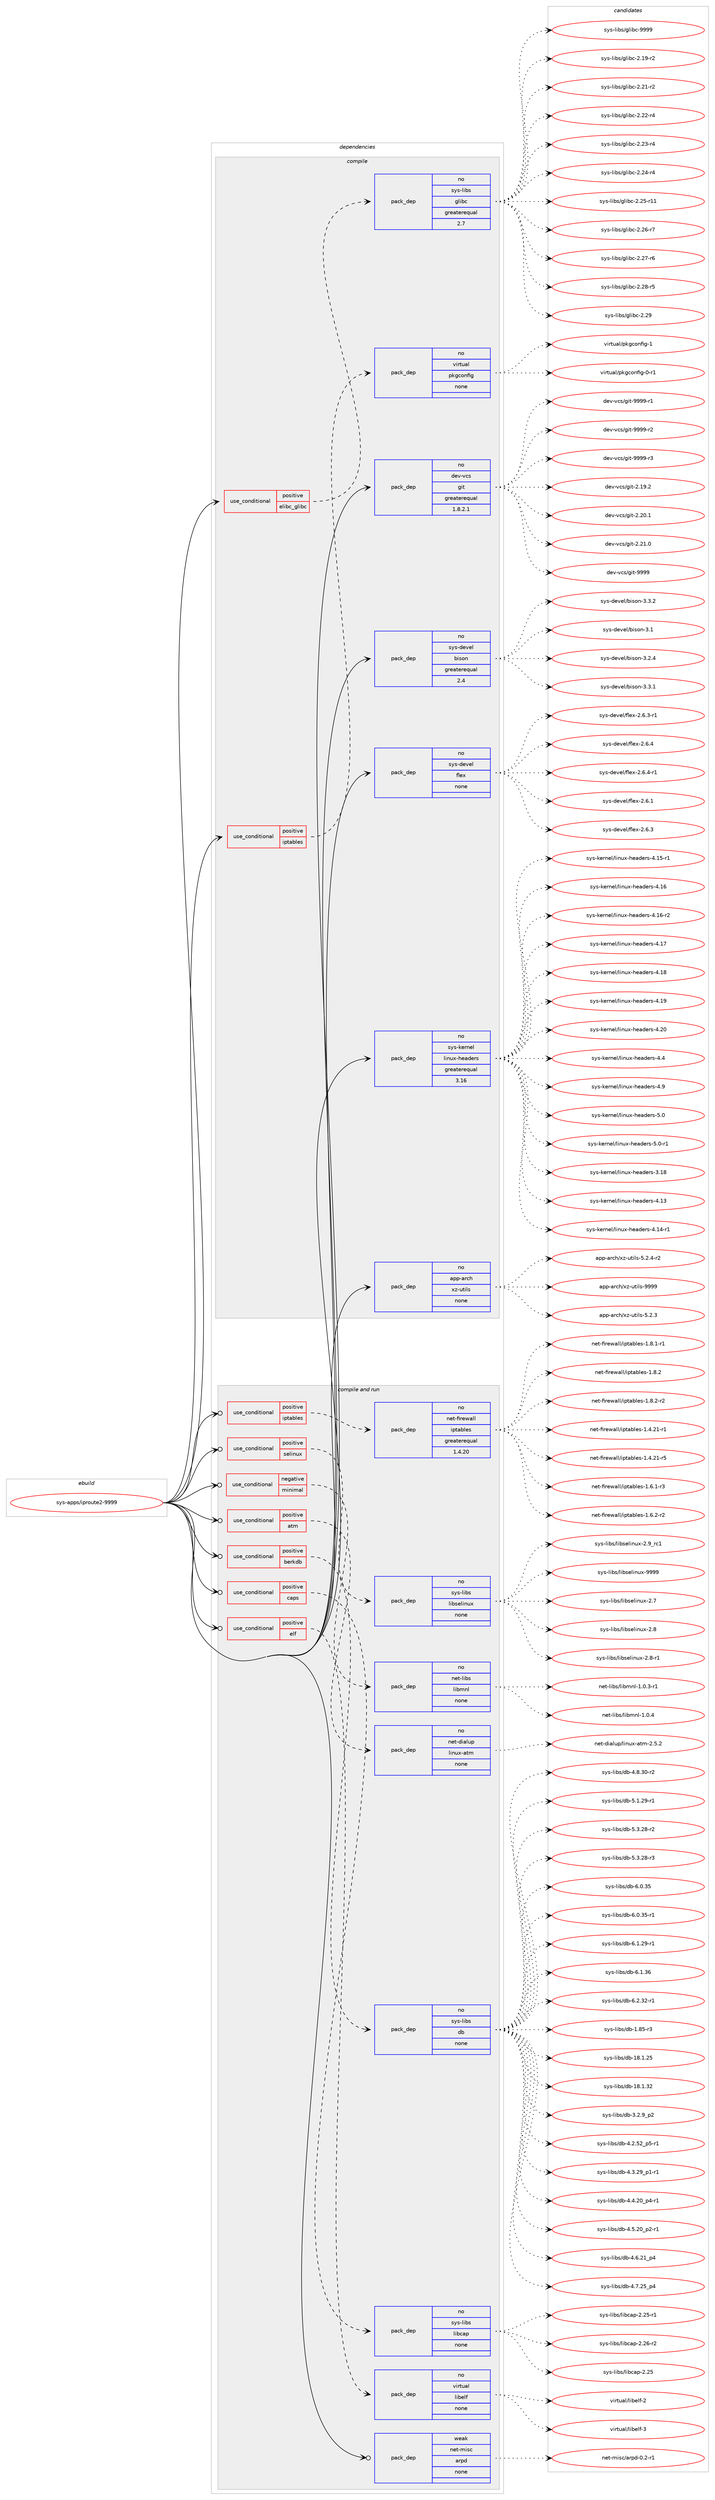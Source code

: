 digraph prolog {

# *************
# Graph options
# *************

newrank=true;
concentrate=true;
compound=true;
graph [rankdir=LR,fontname=Helvetica,fontsize=10,ranksep=1.5];#, ranksep=2.5, nodesep=0.2];
edge  [arrowhead=vee];
node  [fontname=Helvetica,fontsize=10];

# **********
# The ebuild
# **********

subgraph cluster_leftcol {
color=gray;
rank=same;
label=<<i>ebuild</i>>;
id [label="sys-apps/iproute2-9999", color=red, width=4, href="../sys-apps/iproute2-9999.svg"];
}

# ****************
# The dependencies
# ****************

subgraph cluster_midcol {
color=gray;
label=<<i>dependencies</i>>;
subgraph cluster_compile {
fillcolor="#eeeeee";
style=filled;
label=<<i>compile</i>>;
subgraph cond456356 {
dependency1711954 [label=<<TABLE BORDER="0" CELLBORDER="1" CELLSPACING="0" CELLPADDING="4"><TR><TD ROWSPAN="3" CELLPADDING="10">use_conditional</TD></TR><TR><TD>positive</TD></TR><TR><TD>elibc_glibc</TD></TR></TABLE>>, shape=none, color=red];
subgraph pack1227609 {
dependency1711955 [label=<<TABLE BORDER="0" CELLBORDER="1" CELLSPACING="0" CELLPADDING="4" WIDTH="220"><TR><TD ROWSPAN="6" CELLPADDING="30">pack_dep</TD></TR><TR><TD WIDTH="110">no</TD></TR><TR><TD>sys-libs</TD></TR><TR><TD>glibc</TD></TR><TR><TD>greaterequal</TD></TR><TR><TD>2.7</TD></TR></TABLE>>, shape=none, color=blue];
}
dependency1711954:e -> dependency1711955:w [weight=20,style="dashed",arrowhead="vee"];
}
id:e -> dependency1711954:w [weight=20,style="solid",arrowhead="vee"];
subgraph cond456357 {
dependency1711956 [label=<<TABLE BORDER="0" CELLBORDER="1" CELLSPACING="0" CELLPADDING="4"><TR><TD ROWSPAN="3" CELLPADDING="10">use_conditional</TD></TR><TR><TD>positive</TD></TR><TR><TD>iptables</TD></TR></TABLE>>, shape=none, color=red];
subgraph pack1227610 {
dependency1711957 [label=<<TABLE BORDER="0" CELLBORDER="1" CELLSPACING="0" CELLPADDING="4" WIDTH="220"><TR><TD ROWSPAN="6" CELLPADDING="30">pack_dep</TD></TR><TR><TD WIDTH="110">no</TD></TR><TR><TD>virtual</TD></TR><TR><TD>pkgconfig</TD></TR><TR><TD>none</TD></TR><TR><TD></TD></TR></TABLE>>, shape=none, color=blue];
}
dependency1711956:e -> dependency1711957:w [weight=20,style="dashed",arrowhead="vee"];
}
id:e -> dependency1711956:w [weight=20,style="solid",arrowhead="vee"];
subgraph pack1227611 {
dependency1711958 [label=<<TABLE BORDER="0" CELLBORDER="1" CELLSPACING="0" CELLPADDING="4" WIDTH="220"><TR><TD ROWSPAN="6" CELLPADDING="30">pack_dep</TD></TR><TR><TD WIDTH="110">no</TD></TR><TR><TD>app-arch</TD></TR><TR><TD>xz-utils</TD></TR><TR><TD>none</TD></TR><TR><TD></TD></TR></TABLE>>, shape=none, color=blue];
}
id:e -> dependency1711958:w [weight=20,style="solid",arrowhead="vee"];
subgraph pack1227612 {
dependency1711959 [label=<<TABLE BORDER="0" CELLBORDER="1" CELLSPACING="0" CELLPADDING="4" WIDTH="220"><TR><TD ROWSPAN="6" CELLPADDING="30">pack_dep</TD></TR><TR><TD WIDTH="110">no</TD></TR><TR><TD>dev-vcs</TD></TR><TR><TD>git</TD></TR><TR><TD>greaterequal</TD></TR><TR><TD>1.8.2.1</TD></TR></TABLE>>, shape=none, color=blue];
}
id:e -> dependency1711959:w [weight=20,style="solid",arrowhead="vee"];
subgraph pack1227613 {
dependency1711960 [label=<<TABLE BORDER="0" CELLBORDER="1" CELLSPACING="0" CELLPADDING="4" WIDTH="220"><TR><TD ROWSPAN="6" CELLPADDING="30">pack_dep</TD></TR><TR><TD WIDTH="110">no</TD></TR><TR><TD>sys-devel</TD></TR><TR><TD>bison</TD></TR><TR><TD>greaterequal</TD></TR><TR><TD>2.4</TD></TR></TABLE>>, shape=none, color=blue];
}
id:e -> dependency1711960:w [weight=20,style="solid",arrowhead="vee"];
subgraph pack1227614 {
dependency1711961 [label=<<TABLE BORDER="0" CELLBORDER="1" CELLSPACING="0" CELLPADDING="4" WIDTH="220"><TR><TD ROWSPAN="6" CELLPADDING="30">pack_dep</TD></TR><TR><TD WIDTH="110">no</TD></TR><TR><TD>sys-devel</TD></TR><TR><TD>flex</TD></TR><TR><TD>none</TD></TR><TR><TD></TD></TR></TABLE>>, shape=none, color=blue];
}
id:e -> dependency1711961:w [weight=20,style="solid",arrowhead="vee"];
subgraph pack1227615 {
dependency1711962 [label=<<TABLE BORDER="0" CELLBORDER="1" CELLSPACING="0" CELLPADDING="4" WIDTH="220"><TR><TD ROWSPAN="6" CELLPADDING="30">pack_dep</TD></TR><TR><TD WIDTH="110">no</TD></TR><TR><TD>sys-kernel</TD></TR><TR><TD>linux-headers</TD></TR><TR><TD>greaterequal</TD></TR><TR><TD>3.16</TD></TR></TABLE>>, shape=none, color=blue];
}
id:e -> dependency1711962:w [weight=20,style="solid",arrowhead="vee"];
}
subgraph cluster_compileandrun {
fillcolor="#eeeeee";
style=filled;
label=<<i>compile and run</i>>;
subgraph cond456358 {
dependency1711963 [label=<<TABLE BORDER="0" CELLBORDER="1" CELLSPACING="0" CELLPADDING="4"><TR><TD ROWSPAN="3" CELLPADDING="10">use_conditional</TD></TR><TR><TD>negative</TD></TR><TR><TD>minimal</TD></TR></TABLE>>, shape=none, color=red];
subgraph pack1227616 {
dependency1711964 [label=<<TABLE BORDER="0" CELLBORDER="1" CELLSPACING="0" CELLPADDING="4" WIDTH="220"><TR><TD ROWSPAN="6" CELLPADDING="30">pack_dep</TD></TR><TR><TD WIDTH="110">no</TD></TR><TR><TD>net-libs</TD></TR><TR><TD>libmnl</TD></TR><TR><TD>none</TD></TR><TR><TD></TD></TR></TABLE>>, shape=none, color=blue];
}
dependency1711963:e -> dependency1711964:w [weight=20,style="dashed",arrowhead="vee"];
}
id:e -> dependency1711963:w [weight=20,style="solid",arrowhead="odotvee"];
subgraph cond456359 {
dependency1711965 [label=<<TABLE BORDER="0" CELLBORDER="1" CELLSPACING="0" CELLPADDING="4"><TR><TD ROWSPAN="3" CELLPADDING="10">use_conditional</TD></TR><TR><TD>positive</TD></TR><TR><TD>atm</TD></TR></TABLE>>, shape=none, color=red];
subgraph pack1227617 {
dependency1711966 [label=<<TABLE BORDER="0" CELLBORDER="1" CELLSPACING="0" CELLPADDING="4" WIDTH="220"><TR><TD ROWSPAN="6" CELLPADDING="30">pack_dep</TD></TR><TR><TD WIDTH="110">no</TD></TR><TR><TD>net-dialup</TD></TR><TR><TD>linux-atm</TD></TR><TR><TD>none</TD></TR><TR><TD></TD></TR></TABLE>>, shape=none, color=blue];
}
dependency1711965:e -> dependency1711966:w [weight=20,style="dashed",arrowhead="vee"];
}
id:e -> dependency1711965:w [weight=20,style="solid",arrowhead="odotvee"];
subgraph cond456360 {
dependency1711967 [label=<<TABLE BORDER="0" CELLBORDER="1" CELLSPACING="0" CELLPADDING="4"><TR><TD ROWSPAN="3" CELLPADDING="10">use_conditional</TD></TR><TR><TD>positive</TD></TR><TR><TD>berkdb</TD></TR></TABLE>>, shape=none, color=red];
subgraph pack1227618 {
dependency1711968 [label=<<TABLE BORDER="0" CELLBORDER="1" CELLSPACING="0" CELLPADDING="4" WIDTH="220"><TR><TD ROWSPAN="6" CELLPADDING="30">pack_dep</TD></TR><TR><TD WIDTH="110">no</TD></TR><TR><TD>sys-libs</TD></TR><TR><TD>db</TD></TR><TR><TD>none</TD></TR><TR><TD></TD></TR></TABLE>>, shape=none, color=blue];
}
dependency1711967:e -> dependency1711968:w [weight=20,style="dashed",arrowhead="vee"];
}
id:e -> dependency1711967:w [weight=20,style="solid",arrowhead="odotvee"];
subgraph cond456361 {
dependency1711969 [label=<<TABLE BORDER="0" CELLBORDER="1" CELLSPACING="0" CELLPADDING="4"><TR><TD ROWSPAN="3" CELLPADDING="10">use_conditional</TD></TR><TR><TD>positive</TD></TR><TR><TD>caps</TD></TR></TABLE>>, shape=none, color=red];
subgraph pack1227619 {
dependency1711970 [label=<<TABLE BORDER="0" CELLBORDER="1" CELLSPACING="0" CELLPADDING="4" WIDTH="220"><TR><TD ROWSPAN="6" CELLPADDING="30">pack_dep</TD></TR><TR><TD WIDTH="110">no</TD></TR><TR><TD>sys-libs</TD></TR><TR><TD>libcap</TD></TR><TR><TD>none</TD></TR><TR><TD></TD></TR></TABLE>>, shape=none, color=blue];
}
dependency1711969:e -> dependency1711970:w [weight=20,style="dashed",arrowhead="vee"];
}
id:e -> dependency1711969:w [weight=20,style="solid",arrowhead="odotvee"];
subgraph cond456362 {
dependency1711971 [label=<<TABLE BORDER="0" CELLBORDER="1" CELLSPACING="0" CELLPADDING="4"><TR><TD ROWSPAN="3" CELLPADDING="10">use_conditional</TD></TR><TR><TD>positive</TD></TR><TR><TD>elf</TD></TR></TABLE>>, shape=none, color=red];
subgraph pack1227620 {
dependency1711972 [label=<<TABLE BORDER="0" CELLBORDER="1" CELLSPACING="0" CELLPADDING="4" WIDTH="220"><TR><TD ROWSPAN="6" CELLPADDING="30">pack_dep</TD></TR><TR><TD WIDTH="110">no</TD></TR><TR><TD>virtual</TD></TR><TR><TD>libelf</TD></TR><TR><TD>none</TD></TR><TR><TD></TD></TR></TABLE>>, shape=none, color=blue];
}
dependency1711971:e -> dependency1711972:w [weight=20,style="dashed",arrowhead="vee"];
}
id:e -> dependency1711971:w [weight=20,style="solid",arrowhead="odotvee"];
subgraph cond456363 {
dependency1711973 [label=<<TABLE BORDER="0" CELLBORDER="1" CELLSPACING="0" CELLPADDING="4"><TR><TD ROWSPAN="3" CELLPADDING="10">use_conditional</TD></TR><TR><TD>positive</TD></TR><TR><TD>iptables</TD></TR></TABLE>>, shape=none, color=red];
subgraph pack1227621 {
dependency1711974 [label=<<TABLE BORDER="0" CELLBORDER="1" CELLSPACING="0" CELLPADDING="4" WIDTH="220"><TR><TD ROWSPAN="6" CELLPADDING="30">pack_dep</TD></TR><TR><TD WIDTH="110">no</TD></TR><TR><TD>net-firewall</TD></TR><TR><TD>iptables</TD></TR><TR><TD>greaterequal</TD></TR><TR><TD>1.4.20</TD></TR></TABLE>>, shape=none, color=blue];
}
dependency1711973:e -> dependency1711974:w [weight=20,style="dashed",arrowhead="vee"];
}
id:e -> dependency1711973:w [weight=20,style="solid",arrowhead="odotvee"];
subgraph cond456364 {
dependency1711975 [label=<<TABLE BORDER="0" CELLBORDER="1" CELLSPACING="0" CELLPADDING="4"><TR><TD ROWSPAN="3" CELLPADDING="10">use_conditional</TD></TR><TR><TD>positive</TD></TR><TR><TD>selinux</TD></TR></TABLE>>, shape=none, color=red];
subgraph pack1227622 {
dependency1711976 [label=<<TABLE BORDER="0" CELLBORDER="1" CELLSPACING="0" CELLPADDING="4" WIDTH="220"><TR><TD ROWSPAN="6" CELLPADDING="30">pack_dep</TD></TR><TR><TD WIDTH="110">no</TD></TR><TR><TD>sys-libs</TD></TR><TR><TD>libselinux</TD></TR><TR><TD>none</TD></TR><TR><TD></TD></TR></TABLE>>, shape=none, color=blue];
}
dependency1711975:e -> dependency1711976:w [weight=20,style="dashed",arrowhead="vee"];
}
id:e -> dependency1711975:w [weight=20,style="solid",arrowhead="odotvee"];
subgraph pack1227623 {
dependency1711977 [label=<<TABLE BORDER="0" CELLBORDER="1" CELLSPACING="0" CELLPADDING="4" WIDTH="220"><TR><TD ROWSPAN="6" CELLPADDING="30">pack_dep</TD></TR><TR><TD WIDTH="110">weak</TD></TR><TR><TD>net-misc</TD></TR><TR><TD>arpd</TD></TR><TR><TD>none</TD></TR><TR><TD></TD></TR></TABLE>>, shape=none, color=blue];
}
id:e -> dependency1711977:w [weight=20,style="solid",arrowhead="odotvee"];
}
subgraph cluster_run {
fillcolor="#eeeeee";
style=filled;
label=<<i>run</i>>;
}
}

# **************
# The candidates
# **************

subgraph cluster_choices {
rank=same;
color=gray;
label=<<i>candidates</i>>;

subgraph choice1227609 {
color=black;
nodesep=1;
choice115121115451081059811547103108105989945504649574511450 [label="sys-libs/glibc-2.19-r2", color=red, width=4,href="../sys-libs/glibc-2.19-r2.svg"];
choice115121115451081059811547103108105989945504650494511450 [label="sys-libs/glibc-2.21-r2", color=red, width=4,href="../sys-libs/glibc-2.21-r2.svg"];
choice115121115451081059811547103108105989945504650504511452 [label="sys-libs/glibc-2.22-r4", color=red, width=4,href="../sys-libs/glibc-2.22-r4.svg"];
choice115121115451081059811547103108105989945504650514511452 [label="sys-libs/glibc-2.23-r4", color=red, width=4,href="../sys-libs/glibc-2.23-r4.svg"];
choice115121115451081059811547103108105989945504650524511452 [label="sys-libs/glibc-2.24-r4", color=red, width=4,href="../sys-libs/glibc-2.24-r4.svg"];
choice11512111545108105981154710310810598994550465053451144949 [label="sys-libs/glibc-2.25-r11", color=red, width=4,href="../sys-libs/glibc-2.25-r11.svg"];
choice115121115451081059811547103108105989945504650544511455 [label="sys-libs/glibc-2.26-r7", color=red, width=4,href="../sys-libs/glibc-2.26-r7.svg"];
choice115121115451081059811547103108105989945504650554511454 [label="sys-libs/glibc-2.27-r6", color=red, width=4,href="../sys-libs/glibc-2.27-r6.svg"];
choice115121115451081059811547103108105989945504650564511453 [label="sys-libs/glibc-2.28-r5", color=red, width=4,href="../sys-libs/glibc-2.28-r5.svg"];
choice11512111545108105981154710310810598994550465057 [label="sys-libs/glibc-2.29", color=red, width=4,href="../sys-libs/glibc-2.29.svg"];
choice11512111545108105981154710310810598994557575757 [label="sys-libs/glibc-9999", color=red, width=4,href="../sys-libs/glibc-9999.svg"];
dependency1711955:e -> choice115121115451081059811547103108105989945504649574511450:w [style=dotted,weight="100"];
dependency1711955:e -> choice115121115451081059811547103108105989945504650494511450:w [style=dotted,weight="100"];
dependency1711955:e -> choice115121115451081059811547103108105989945504650504511452:w [style=dotted,weight="100"];
dependency1711955:e -> choice115121115451081059811547103108105989945504650514511452:w [style=dotted,weight="100"];
dependency1711955:e -> choice115121115451081059811547103108105989945504650524511452:w [style=dotted,weight="100"];
dependency1711955:e -> choice11512111545108105981154710310810598994550465053451144949:w [style=dotted,weight="100"];
dependency1711955:e -> choice115121115451081059811547103108105989945504650544511455:w [style=dotted,weight="100"];
dependency1711955:e -> choice115121115451081059811547103108105989945504650554511454:w [style=dotted,weight="100"];
dependency1711955:e -> choice115121115451081059811547103108105989945504650564511453:w [style=dotted,weight="100"];
dependency1711955:e -> choice11512111545108105981154710310810598994550465057:w [style=dotted,weight="100"];
dependency1711955:e -> choice11512111545108105981154710310810598994557575757:w [style=dotted,weight="100"];
}
subgraph choice1227610 {
color=black;
nodesep=1;
choice11810511411611797108471121071039911111010210510345484511449 [label="virtual/pkgconfig-0-r1", color=red, width=4,href="../virtual/pkgconfig-0-r1.svg"];
choice1181051141161179710847112107103991111101021051034549 [label="virtual/pkgconfig-1", color=red, width=4,href="../virtual/pkgconfig-1.svg"];
dependency1711957:e -> choice11810511411611797108471121071039911111010210510345484511449:w [style=dotted,weight="100"];
dependency1711957:e -> choice1181051141161179710847112107103991111101021051034549:w [style=dotted,weight="100"];
}
subgraph choice1227611 {
color=black;
nodesep=1;
choice971121124597114991044712012245117116105108115455346504651 [label="app-arch/xz-utils-5.2.3", color=red, width=4,href="../app-arch/xz-utils-5.2.3.svg"];
choice9711211245971149910447120122451171161051081154553465046524511450 [label="app-arch/xz-utils-5.2.4-r2", color=red, width=4,href="../app-arch/xz-utils-5.2.4-r2.svg"];
choice9711211245971149910447120122451171161051081154557575757 [label="app-arch/xz-utils-9999", color=red, width=4,href="../app-arch/xz-utils-9999.svg"];
dependency1711958:e -> choice971121124597114991044712012245117116105108115455346504651:w [style=dotted,weight="100"];
dependency1711958:e -> choice9711211245971149910447120122451171161051081154553465046524511450:w [style=dotted,weight="100"];
dependency1711958:e -> choice9711211245971149910447120122451171161051081154557575757:w [style=dotted,weight="100"];
}
subgraph choice1227612 {
color=black;
nodesep=1;
choice10010111845118991154710310511645504649574650 [label="dev-vcs/git-2.19.2", color=red, width=4,href="../dev-vcs/git-2.19.2.svg"];
choice10010111845118991154710310511645504650484649 [label="dev-vcs/git-2.20.1", color=red, width=4,href="../dev-vcs/git-2.20.1.svg"];
choice10010111845118991154710310511645504650494648 [label="dev-vcs/git-2.21.0", color=red, width=4,href="../dev-vcs/git-2.21.0.svg"];
choice1001011184511899115471031051164557575757 [label="dev-vcs/git-9999", color=red, width=4,href="../dev-vcs/git-9999.svg"];
choice10010111845118991154710310511645575757574511449 [label="dev-vcs/git-9999-r1", color=red, width=4,href="../dev-vcs/git-9999-r1.svg"];
choice10010111845118991154710310511645575757574511450 [label="dev-vcs/git-9999-r2", color=red, width=4,href="../dev-vcs/git-9999-r2.svg"];
choice10010111845118991154710310511645575757574511451 [label="dev-vcs/git-9999-r3", color=red, width=4,href="../dev-vcs/git-9999-r3.svg"];
dependency1711959:e -> choice10010111845118991154710310511645504649574650:w [style=dotted,weight="100"];
dependency1711959:e -> choice10010111845118991154710310511645504650484649:w [style=dotted,weight="100"];
dependency1711959:e -> choice10010111845118991154710310511645504650494648:w [style=dotted,weight="100"];
dependency1711959:e -> choice1001011184511899115471031051164557575757:w [style=dotted,weight="100"];
dependency1711959:e -> choice10010111845118991154710310511645575757574511449:w [style=dotted,weight="100"];
dependency1711959:e -> choice10010111845118991154710310511645575757574511450:w [style=dotted,weight="100"];
dependency1711959:e -> choice10010111845118991154710310511645575757574511451:w [style=dotted,weight="100"];
}
subgraph choice1227613 {
color=black;
nodesep=1;
choice11512111545100101118101108479810511511111045514649 [label="sys-devel/bison-3.1", color=red, width=4,href="../sys-devel/bison-3.1.svg"];
choice115121115451001011181011084798105115111110455146504652 [label="sys-devel/bison-3.2.4", color=red, width=4,href="../sys-devel/bison-3.2.4.svg"];
choice115121115451001011181011084798105115111110455146514649 [label="sys-devel/bison-3.3.1", color=red, width=4,href="../sys-devel/bison-3.3.1.svg"];
choice115121115451001011181011084798105115111110455146514650 [label="sys-devel/bison-3.3.2", color=red, width=4,href="../sys-devel/bison-3.3.2.svg"];
dependency1711960:e -> choice11512111545100101118101108479810511511111045514649:w [style=dotted,weight="100"];
dependency1711960:e -> choice115121115451001011181011084798105115111110455146504652:w [style=dotted,weight="100"];
dependency1711960:e -> choice115121115451001011181011084798105115111110455146514649:w [style=dotted,weight="100"];
dependency1711960:e -> choice115121115451001011181011084798105115111110455146514650:w [style=dotted,weight="100"];
}
subgraph choice1227614 {
color=black;
nodesep=1;
choice1151211154510010111810110847102108101120455046544649 [label="sys-devel/flex-2.6.1", color=red, width=4,href="../sys-devel/flex-2.6.1.svg"];
choice1151211154510010111810110847102108101120455046544651 [label="sys-devel/flex-2.6.3", color=red, width=4,href="../sys-devel/flex-2.6.3.svg"];
choice11512111545100101118101108471021081011204550465446514511449 [label="sys-devel/flex-2.6.3-r1", color=red, width=4,href="../sys-devel/flex-2.6.3-r1.svg"];
choice1151211154510010111810110847102108101120455046544652 [label="sys-devel/flex-2.6.4", color=red, width=4,href="../sys-devel/flex-2.6.4.svg"];
choice11512111545100101118101108471021081011204550465446524511449 [label="sys-devel/flex-2.6.4-r1", color=red, width=4,href="../sys-devel/flex-2.6.4-r1.svg"];
dependency1711961:e -> choice1151211154510010111810110847102108101120455046544649:w [style=dotted,weight="100"];
dependency1711961:e -> choice1151211154510010111810110847102108101120455046544651:w [style=dotted,weight="100"];
dependency1711961:e -> choice11512111545100101118101108471021081011204550465446514511449:w [style=dotted,weight="100"];
dependency1711961:e -> choice1151211154510010111810110847102108101120455046544652:w [style=dotted,weight="100"];
dependency1711961:e -> choice11512111545100101118101108471021081011204550465446524511449:w [style=dotted,weight="100"];
}
subgraph choice1227615 {
color=black;
nodesep=1;
choice115121115451071011141101011084710810511011712045104101971001011141154551464956 [label="sys-kernel/linux-headers-3.18", color=red, width=4,href="../sys-kernel/linux-headers-3.18.svg"];
choice115121115451071011141101011084710810511011712045104101971001011141154552464951 [label="sys-kernel/linux-headers-4.13", color=red, width=4,href="../sys-kernel/linux-headers-4.13.svg"];
choice1151211154510710111411010110847108105110117120451041019710010111411545524649524511449 [label="sys-kernel/linux-headers-4.14-r1", color=red, width=4,href="../sys-kernel/linux-headers-4.14-r1.svg"];
choice1151211154510710111411010110847108105110117120451041019710010111411545524649534511449 [label="sys-kernel/linux-headers-4.15-r1", color=red, width=4,href="../sys-kernel/linux-headers-4.15-r1.svg"];
choice115121115451071011141101011084710810511011712045104101971001011141154552464954 [label="sys-kernel/linux-headers-4.16", color=red, width=4,href="../sys-kernel/linux-headers-4.16.svg"];
choice1151211154510710111411010110847108105110117120451041019710010111411545524649544511450 [label="sys-kernel/linux-headers-4.16-r2", color=red, width=4,href="../sys-kernel/linux-headers-4.16-r2.svg"];
choice115121115451071011141101011084710810511011712045104101971001011141154552464955 [label="sys-kernel/linux-headers-4.17", color=red, width=4,href="../sys-kernel/linux-headers-4.17.svg"];
choice115121115451071011141101011084710810511011712045104101971001011141154552464956 [label="sys-kernel/linux-headers-4.18", color=red, width=4,href="../sys-kernel/linux-headers-4.18.svg"];
choice115121115451071011141101011084710810511011712045104101971001011141154552464957 [label="sys-kernel/linux-headers-4.19", color=red, width=4,href="../sys-kernel/linux-headers-4.19.svg"];
choice115121115451071011141101011084710810511011712045104101971001011141154552465048 [label="sys-kernel/linux-headers-4.20", color=red, width=4,href="../sys-kernel/linux-headers-4.20.svg"];
choice1151211154510710111411010110847108105110117120451041019710010111411545524652 [label="sys-kernel/linux-headers-4.4", color=red, width=4,href="../sys-kernel/linux-headers-4.4.svg"];
choice1151211154510710111411010110847108105110117120451041019710010111411545524657 [label="sys-kernel/linux-headers-4.9", color=red, width=4,href="../sys-kernel/linux-headers-4.9.svg"];
choice1151211154510710111411010110847108105110117120451041019710010111411545534648 [label="sys-kernel/linux-headers-5.0", color=red, width=4,href="../sys-kernel/linux-headers-5.0.svg"];
choice11512111545107101114110101108471081051101171204510410197100101114115455346484511449 [label="sys-kernel/linux-headers-5.0-r1", color=red, width=4,href="../sys-kernel/linux-headers-5.0-r1.svg"];
dependency1711962:e -> choice115121115451071011141101011084710810511011712045104101971001011141154551464956:w [style=dotted,weight="100"];
dependency1711962:e -> choice115121115451071011141101011084710810511011712045104101971001011141154552464951:w [style=dotted,weight="100"];
dependency1711962:e -> choice1151211154510710111411010110847108105110117120451041019710010111411545524649524511449:w [style=dotted,weight="100"];
dependency1711962:e -> choice1151211154510710111411010110847108105110117120451041019710010111411545524649534511449:w [style=dotted,weight="100"];
dependency1711962:e -> choice115121115451071011141101011084710810511011712045104101971001011141154552464954:w [style=dotted,weight="100"];
dependency1711962:e -> choice1151211154510710111411010110847108105110117120451041019710010111411545524649544511450:w [style=dotted,weight="100"];
dependency1711962:e -> choice115121115451071011141101011084710810511011712045104101971001011141154552464955:w [style=dotted,weight="100"];
dependency1711962:e -> choice115121115451071011141101011084710810511011712045104101971001011141154552464956:w [style=dotted,weight="100"];
dependency1711962:e -> choice115121115451071011141101011084710810511011712045104101971001011141154552464957:w [style=dotted,weight="100"];
dependency1711962:e -> choice115121115451071011141101011084710810511011712045104101971001011141154552465048:w [style=dotted,weight="100"];
dependency1711962:e -> choice1151211154510710111411010110847108105110117120451041019710010111411545524652:w [style=dotted,weight="100"];
dependency1711962:e -> choice1151211154510710111411010110847108105110117120451041019710010111411545524657:w [style=dotted,weight="100"];
dependency1711962:e -> choice1151211154510710111411010110847108105110117120451041019710010111411545534648:w [style=dotted,weight="100"];
dependency1711962:e -> choice11512111545107101114110101108471081051101171204510410197100101114115455346484511449:w [style=dotted,weight="100"];
}
subgraph choice1227616 {
color=black;
nodesep=1;
choice110101116451081059811547108105981091101084549464846514511449 [label="net-libs/libmnl-1.0.3-r1", color=red, width=4,href="../net-libs/libmnl-1.0.3-r1.svg"];
choice11010111645108105981154710810598109110108454946484652 [label="net-libs/libmnl-1.0.4", color=red, width=4,href="../net-libs/libmnl-1.0.4.svg"];
dependency1711964:e -> choice110101116451081059811547108105981091101084549464846514511449:w [style=dotted,weight="100"];
dependency1711964:e -> choice11010111645108105981154710810598109110108454946484652:w [style=dotted,weight="100"];
}
subgraph choice1227617 {
color=black;
nodesep=1;
choice1101011164510010597108117112471081051101171204597116109455046534650 [label="net-dialup/linux-atm-2.5.2", color=red, width=4,href="../net-dialup/linux-atm-2.5.2.svg"];
dependency1711966:e -> choice1101011164510010597108117112471081051101171204597116109455046534650:w [style=dotted,weight="100"];
}
subgraph choice1227618 {
color=black;
nodesep=1;
choice1151211154510810598115471009845494656534511451 [label="sys-libs/db-1.85-r3", color=red, width=4,href="../sys-libs/db-1.85-r3.svg"];
choice115121115451081059811547100984549564649465053 [label="sys-libs/db-18.1.25", color=red, width=4,href="../sys-libs/db-18.1.25.svg"];
choice115121115451081059811547100984549564649465150 [label="sys-libs/db-18.1.32", color=red, width=4,href="../sys-libs/db-18.1.32.svg"];
choice115121115451081059811547100984551465046579511250 [label="sys-libs/db-3.2.9_p2", color=red, width=4,href="../sys-libs/db-3.2.9_p2.svg"];
choice115121115451081059811547100984552465046535095112534511449 [label="sys-libs/db-4.2.52_p5-r1", color=red, width=4,href="../sys-libs/db-4.2.52_p5-r1.svg"];
choice115121115451081059811547100984552465146505795112494511449 [label="sys-libs/db-4.3.29_p1-r1", color=red, width=4,href="../sys-libs/db-4.3.29_p1-r1.svg"];
choice115121115451081059811547100984552465246504895112524511449 [label="sys-libs/db-4.4.20_p4-r1", color=red, width=4,href="../sys-libs/db-4.4.20_p4-r1.svg"];
choice115121115451081059811547100984552465346504895112504511449 [label="sys-libs/db-4.5.20_p2-r1", color=red, width=4,href="../sys-libs/db-4.5.20_p2-r1.svg"];
choice11512111545108105981154710098455246544650499511252 [label="sys-libs/db-4.6.21_p4", color=red, width=4,href="../sys-libs/db-4.6.21_p4.svg"];
choice11512111545108105981154710098455246554650539511252 [label="sys-libs/db-4.7.25_p4", color=red, width=4,href="../sys-libs/db-4.7.25_p4.svg"];
choice11512111545108105981154710098455246564651484511450 [label="sys-libs/db-4.8.30-r2", color=red, width=4,href="../sys-libs/db-4.8.30-r2.svg"];
choice11512111545108105981154710098455346494650574511449 [label="sys-libs/db-5.1.29-r1", color=red, width=4,href="../sys-libs/db-5.1.29-r1.svg"];
choice11512111545108105981154710098455346514650564511450 [label="sys-libs/db-5.3.28-r2", color=red, width=4,href="../sys-libs/db-5.3.28-r2.svg"];
choice11512111545108105981154710098455346514650564511451 [label="sys-libs/db-5.3.28-r3", color=red, width=4,href="../sys-libs/db-5.3.28-r3.svg"];
choice1151211154510810598115471009845544648465153 [label="sys-libs/db-6.0.35", color=red, width=4,href="../sys-libs/db-6.0.35.svg"];
choice11512111545108105981154710098455446484651534511449 [label="sys-libs/db-6.0.35-r1", color=red, width=4,href="../sys-libs/db-6.0.35-r1.svg"];
choice11512111545108105981154710098455446494650574511449 [label="sys-libs/db-6.1.29-r1", color=red, width=4,href="../sys-libs/db-6.1.29-r1.svg"];
choice1151211154510810598115471009845544649465154 [label="sys-libs/db-6.1.36", color=red, width=4,href="../sys-libs/db-6.1.36.svg"];
choice11512111545108105981154710098455446504651504511449 [label="sys-libs/db-6.2.32-r1", color=red, width=4,href="../sys-libs/db-6.2.32-r1.svg"];
dependency1711968:e -> choice1151211154510810598115471009845494656534511451:w [style=dotted,weight="100"];
dependency1711968:e -> choice115121115451081059811547100984549564649465053:w [style=dotted,weight="100"];
dependency1711968:e -> choice115121115451081059811547100984549564649465150:w [style=dotted,weight="100"];
dependency1711968:e -> choice115121115451081059811547100984551465046579511250:w [style=dotted,weight="100"];
dependency1711968:e -> choice115121115451081059811547100984552465046535095112534511449:w [style=dotted,weight="100"];
dependency1711968:e -> choice115121115451081059811547100984552465146505795112494511449:w [style=dotted,weight="100"];
dependency1711968:e -> choice115121115451081059811547100984552465246504895112524511449:w [style=dotted,weight="100"];
dependency1711968:e -> choice115121115451081059811547100984552465346504895112504511449:w [style=dotted,weight="100"];
dependency1711968:e -> choice11512111545108105981154710098455246544650499511252:w [style=dotted,weight="100"];
dependency1711968:e -> choice11512111545108105981154710098455246554650539511252:w [style=dotted,weight="100"];
dependency1711968:e -> choice11512111545108105981154710098455246564651484511450:w [style=dotted,weight="100"];
dependency1711968:e -> choice11512111545108105981154710098455346494650574511449:w [style=dotted,weight="100"];
dependency1711968:e -> choice11512111545108105981154710098455346514650564511450:w [style=dotted,weight="100"];
dependency1711968:e -> choice11512111545108105981154710098455346514650564511451:w [style=dotted,weight="100"];
dependency1711968:e -> choice1151211154510810598115471009845544648465153:w [style=dotted,weight="100"];
dependency1711968:e -> choice11512111545108105981154710098455446484651534511449:w [style=dotted,weight="100"];
dependency1711968:e -> choice11512111545108105981154710098455446494650574511449:w [style=dotted,weight="100"];
dependency1711968:e -> choice1151211154510810598115471009845544649465154:w [style=dotted,weight="100"];
dependency1711968:e -> choice11512111545108105981154710098455446504651504511449:w [style=dotted,weight="100"];
}
subgraph choice1227619 {
color=black;
nodesep=1;
choice1151211154510810598115471081059899971124550465053 [label="sys-libs/libcap-2.25", color=red, width=4,href="../sys-libs/libcap-2.25.svg"];
choice11512111545108105981154710810598999711245504650534511449 [label="sys-libs/libcap-2.25-r1", color=red, width=4,href="../sys-libs/libcap-2.25-r1.svg"];
choice11512111545108105981154710810598999711245504650544511450 [label="sys-libs/libcap-2.26-r2", color=red, width=4,href="../sys-libs/libcap-2.26-r2.svg"];
dependency1711970:e -> choice1151211154510810598115471081059899971124550465053:w [style=dotted,weight="100"];
dependency1711970:e -> choice11512111545108105981154710810598999711245504650534511449:w [style=dotted,weight="100"];
dependency1711970:e -> choice11512111545108105981154710810598999711245504650544511450:w [style=dotted,weight="100"];
}
subgraph choice1227620 {
color=black;
nodesep=1;
choice1181051141161179710847108105981011081024550 [label="virtual/libelf-2", color=red, width=4,href="../virtual/libelf-2.svg"];
choice1181051141161179710847108105981011081024551 [label="virtual/libelf-3", color=red, width=4,href="../virtual/libelf-3.svg"];
dependency1711972:e -> choice1181051141161179710847108105981011081024550:w [style=dotted,weight="100"];
dependency1711972:e -> choice1181051141161179710847108105981011081024551:w [style=dotted,weight="100"];
}
subgraph choice1227621 {
color=black;
nodesep=1;
choice1101011164510210511410111997108108471051121169798108101115454946524650494511449 [label="net-firewall/iptables-1.4.21-r1", color=red, width=4,href="../net-firewall/iptables-1.4.21-r1.svg"];
choice1101011164510210511410111997108108471051121169798108101115454946524650494511453 [label="net-firewall/iptables-1.4.21-r5", color=red, width=4,href="../net-firewall/iptables-1.4.21-r5.svg"];
choice11010111645102105114101119971081084710511211697981081011154549465446494511451 [label="net-firewall/iptables-1.6.1-r3", color=red, width=4,href="../net-firewall/iptables-1.6.1-r3.svg"];
choice11010111645102105114101119971081084710511211697981081011154549465446504511450 [label="net-firewall/iptables-1.6.2-r2", color=red, width=4,href="../net-firewall/iptables-1.6.2-r2.svg"];
choice11010111645102105114101119971081084710511211697981081011154549465646494511449 [label="net-firewall/iptables-1.8.1-r1", color=red, width=4,href="../net-firewall/iptables-1.8.1-r1.svg"];
choice1101011164510210511410111997108108471051121169798108101115454946564650 [label="net-firewall/iptables-1.8.2", color=red, width=4,href="../net-firewall/iptables-1.8.2.svg"];
choice11010111645102105114101119971081084710511211697981081011154549465646504511450 [label="net-firewall/iptables-1.8.2-r2", color=red, width=4,href="../net-firewall/iptables-1.8.2-r2.svg"];
dependency1711974:e -> choice1101011164510210511410111997108108471051121169798108101115454946524650494511449:w [style=dotted,weight="100"];
dependency1711974:e -> choice1101011164510210511410111997108108471051121169798108101115454946524650494511453:w [style=dotted,weight="100"];
dependency1711974:e -> choice11010111645102105114101119971081084710511211697981081011154549465446494511451:w [style=dotted,weight="100"];
dependency1711974:e -> choice11010111645102105114101119971081084710511211697981081011154549465446504511450:w [style=dotted,weight="100"];
dependency1711974:e -> choice11010111645102105114101119971081084710511211697981081011154549465646494511449:w [style=dotted,weight="100"];
dependency1711974:e -> choice1101011164510210511410111997108108471051121169798108101115454946564650:w [style=dotted,weight="100"];
dependency1711974:e -> choice11010111645102105114101119971081084710511211697981081011154549465646504511450:w [style=dotted,weight="100"];
}
subgraph choice1227622 {
color=black;
nodesep=1;
choice1151211154510810598115471081059811510110810511011712045504655 [label="sys-libs/libselinux-2.7", color=red, width=4,href="../sys-libs/libselinux-2.7.svg"];
choice1151211154510810598115471081059811510110810511011712045504656 [label="sys-libs/libselinux-2.8", color=red, width=4,href="../sys-libs/libselinux-2.8.svg"];
choice11512111545108105981154710810598115101108105110117120455046564511449 [label="sys-libs/libselinux-2.8-r1", color=red, width=4,href="../sys-libs/libselinux-2.8-r1.svg"];
choice1151211154510810598115471081059811510110810511011712045504657951149949 [label="sys-libs/libselinux-2.9_rc1", color=red, width=4,href="../sys-libs/libselinux-2.9_rc1.svg"];
choice115121115451081059811547108105981151011081051101171204557575757 [label="sys-libs/libselinux-9999", color=red, width=4,href="../sys-libs/libselinux-9999.svg"];
dependency1711976:e -> choice1151211154510810598115471081059811510110810511011712045504655:w [style=dotted,weight="100"];
dependency1711976:e -> choice1151211154510810598115471081059811510110810511011712045504656:w [style=dotted,weight="100"];
dependency1711976:e -> choice11512111545108105981154710810598115101108105110117120455046564511449:w [style=dotted,weight="100"];
dependency1711976:e -> choice1151211154510810598115471081059811510110810511011712045504657951149949:w [style=dotted,weight="100"];
dependency1711976:e -> choice115121115451081059811547108105981151011081051101171204557575757:w [style=dotted,weight="100"];
}
subgraph choice1227623 {
color=black;
nodesep=1;
choice11010111645109105115994797114112100454846504511449 [label="net-misc/arpd-0.2-r1", color=red, width=4,href="../net-misc/arpd-0.2-r1.svg"];
dependency1711977:e -> choice11010111645109105115994797114112100454846504511449:w [style=dotted,weight="100"];
}
}

}
